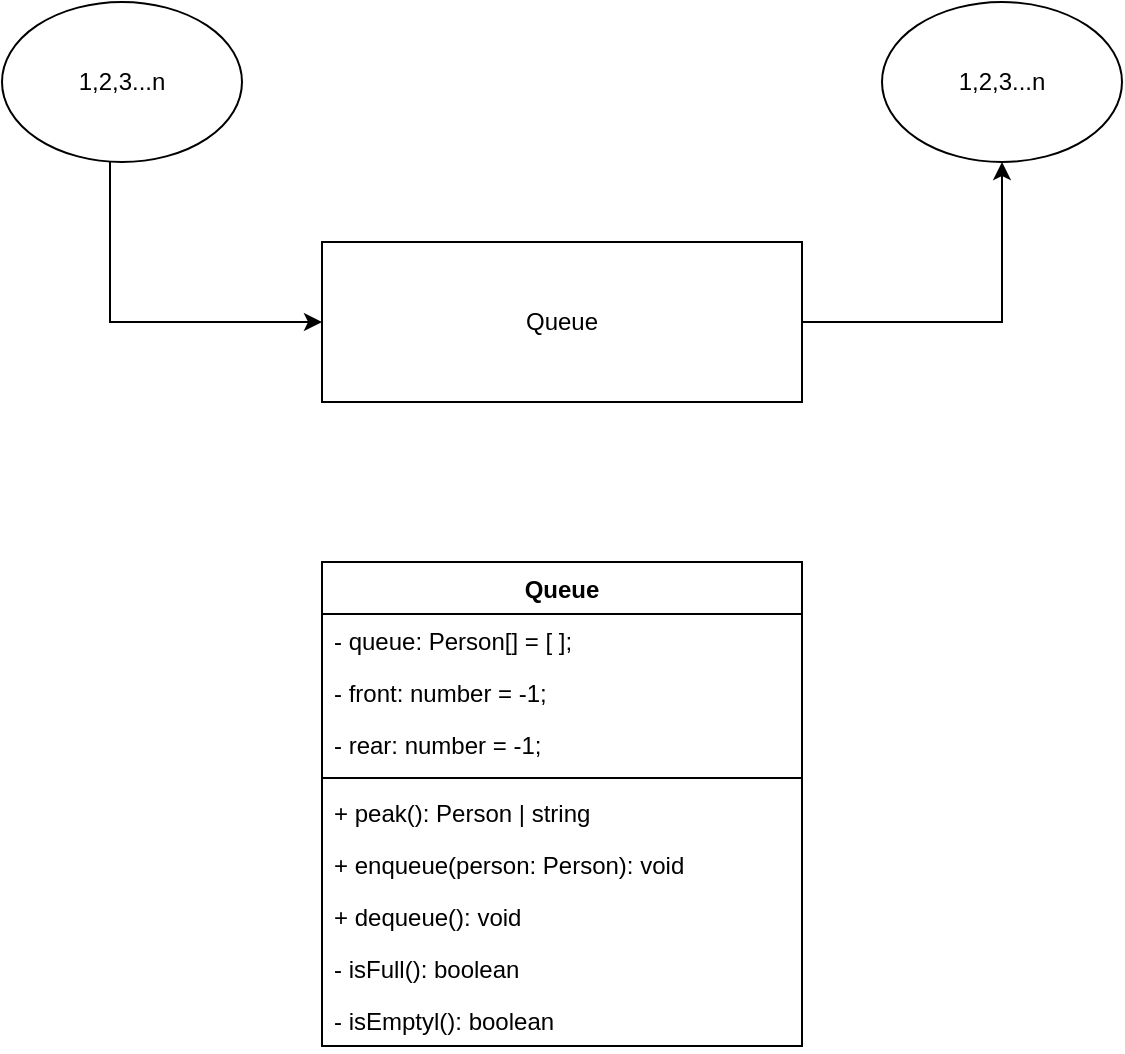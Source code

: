 <mxfile version="20.8.16" type="device"><diagram name="Page-1" id="HenQHb2miLEYXJB0rj8y"><mxGraphModel dx="954" dy="843" grid="1" gridSize="10" guides="1" tooltips="1" connect="1" arrows="1" fold="1" page="1" pageScale="1" pageWidth="700" pageHeight="1000" math="0" shadow="0"><root><mxCell id="0"/><mxCell id="1" parent="0"/><mxCell id="bb8AD6JO2hk9meEomws5-1" value="Queue" style="rounded=0;whiteSpace=wrap;html=1;" vertex="1" parent="1"><mxGeometry x="240" y="240" width="240" height="80" as="geometry"/></mxCell><mxCell id="bb8AD6JO2hk9meEomws5-2" value="1,2,3...n" style="ellipse;whiteSpace=wrap;html=1;" vertex="1" parent="1"><mxGeometry x="80" y="120" width="120" height="80" as="geometry"/></mxCell><mxCell id="bb8AD6JO2hk9meEomws5-3" value="" style="endArrow=classic;html=1;rounded=0;exitX=0.45;exitY=1;exitDx=0;exitDy=0;exitPerimeter=0;entryX=0;entryY=0.5;entryDx=0;entryDy=0;" edge="1" parent="1" source="bb8AD6JO2hk9meEomws5-2" target="bb8AD6JO2hk9meEomws5-1"><mxGeometry width="50" height="50" relative="1" as="geometry"><mxPoint x="120" y="310" as="sourcePoint"/><mxPoint x="170" y="260" as="targetPoint"/><Array as="points"><mxPoint x="134" y="280"/></Array></mxGeometry></mxCell><mxCell id="bb8AD6JO2hk9meEomws5-4" value="1,2,3...n" style="ellipse;whiteSpace=wrap;html=1;" vertex="1" parent="1"><mxGeometry x="520" y="120" width="120" height="80" as="geometry"/></mxCell><mxCell id="bb8AD6JO2hk9meEomws5-7" value="" style="endArrow=classic;html=1;rounded=0;exitX=1;exitY=0.5;exitDx=0;exitDy=0;entryX=0.5;entryY=1;entryDx=0;entryDy=0;" edge="1" parent="1" source="bb8AD6JO2hk9meEomws5-1" target="bb8AD6JO2hk9meEomws5-4"><mxGeometry width="50" height="50" relative="1" as="geometry"><mxPoint x="580" y="360" as="sourcePoint"/><mxPoint x="630" y="310" as="targetPoint"/><Array as="points"><mxPoint x="580" y="280"/></Array></mxGeometry></mxCell><mxCell id="bb8AD6JO2hk9meEomws5-8" value="Queue" style="swimlane;fontStyle=1;align=center;verticalAlign=top;childLayout=stackLayout;horizontal=1;startSize=26;horizontalStack=0;resizeParent=1;resizeParentMax=0;resizeLast=0;collapsible=1;marginBottom=0;" vertex="1" parent="1"><mxGeometry x="240" y="400" width="240" height="242" as="geometry"/></mxCell><mxCell id="bb8AD6JO2hk9meEomws5-9" value="- queue: Person[] = [ ];" style="text;strokeColor=none;fillColor=none;align=left;verticalAlign=top;spacingLeft=4;spacingRight=4;overflow=hidden;rotatable=0;points=[[0,0.5],[1,0.5]];portConstraint=eastwest;" vertex="1" parent="bb8AD6JO2hk9meEomws5-8"><mxGeometry y="26" width="240" height="26" as="geometry"/></mxCell><mxCell id="bb8AD6JO2hk9meEomws5-14" value="- front: number = -1;" style="text;strokeColor=none;fillColor=none;align=left;verticalAlign=top;spacingLeft=4;spacingRight=4;overflow=hidden;rotatable=0;points=[[0,0.5],[1,0.5]];portConstraint=eastwest;" vertex="1" parent="bb8AD6JO2hk9meEomws5-8"><mxGeometry y="52" width="240" height="26" as="geometry"/></mxCell><mxCell id="bb8AD6JO2hk9meEomws5-13" value="- rear: number = -1;" style="text;strokeColor=none;fillColor=none;align=left;verticalAlign=top;spacingLeft=4;spacingRight=4;overflow=hidden;rotatable=0;points=[[0,0.5],[1,0.5]];portConstraint=eastwest;" vertex="1" parent="bb8AD6JO2hk9meEomws5-8"><mxGeometry y="78" width="240" height="26" as="geometry"/></mxCell><mxCell id="bb8AD6JO2hk9meEomws5-10" value="" style="line;strokeWidth=1;fillColor=none;align=left;verticalAlign=middle;spacingTop=-1;spacingLeft=3;spacingRight=3;rotatable=0;labelPosition=right;points=[];portConstraint=eastwest;strokeColor=inherit;" vertex="1" parent="bb8AD6JO2hk9meEomws5-8"><mxGeometry y="104" width="240" height="8" as="geometry"/></mxCell><mxCell id="bb8AD6JO2hk9meEomws5-11" value="+ peak(): Person | string " style="text;strokeColor=none;fillColor=none;align=left;verticalAlign=top;spacingLeft=4;spacingRight=4;overflow=hidden;rotatable=0;points=[[0,0.5],[1,0.5]];portConstraint=eastwest;" vertex="1" parent="bb8AD6JO2hk9meEomws5-8"><mxGeometry y="112" width="240" height="26" as="geometry"/></mxCell><mxCell id="bb8AD6JO2hk9meEomws5-16" value="+ enqueue(person: Person): void" style="text;strokeColor=none;fillColor=none;align=left;verticalAlign=top;spacingLeft=4;spacingRight=4;overflow=hidden;rotatable=0;points=[[0,0.5],[1,0.5]];portConstraint=eastwest;" vertex="1" parent="bb8AD6JO2hk9meEomws5-8"><mxGeometry y="138" width="240" height="26" as="geometry"/></mxCell><mxCell id="bb8AD6JO2hk9meEomws5-18" value="+ dequeue(): void" style="text;strokeColor=none;fillColor=none;align=left;verticalAlign=top;spacingLeft=4;spacingRight=4;overflow=hidden;rotatable=0;points=[[0,0.5],[1,0.5]];portConstraint=eastwest;" vertex="1" parent="bb8AD6JO2hk9meEomws5-8"><mxGeometry y="164" width="240" height="26" as="geometry"/></mxCell><mxCell id="bb8AD6JO2hk9meEomws5-17" value="- isFull(): boolean" style="text;strokeColor=none;fillColor=none;align=left;verticalAlign=top;spacingLeft=4;spacingRight=4;overflow=hidden;rotatable=0;points=[[0,0.5],[1,0.5]];portConstraint=eastwest;" vertex="1" parent="bb8AD6JO2hk9meEomws5-8"><mxGeometry y="190" width="240" height="26" as="geometry"/></mxCell><mxCell id="bb8AD6JO2hk9meEomws5-15" value="- isEmptyl(): boolean" style="text;strokeColor=none;fillColor=none;align=left;verticalAlign=top;spacingLeft=4;spacingRight=4;overflow=hidden;rotatable=0;points=[[0,0.5],[1,0.5]];portConstraint=eastwest;" vertex="1" parent="bb8AD6JO2hk9meEomws5-8"><mxGeometry y="216" width="240" height="26" as="geometry"/></mxCell></root></mxGraphModel></diagram></mxfile>